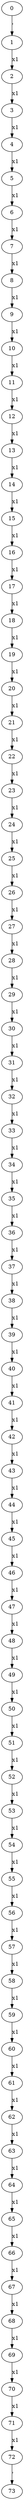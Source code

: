digraph G {
0;1;2;3;4;5;6;7;8;9;10;11;12;13;14;15;16;17;18;19;20;21;22;23;24;25;26;27;28;29;30;31;32;33;34;35;36;37;38;39;40;41;42;43;44;45;46;47;48;49;50;51;52;53;54;55;56;57;58;59;60;61;62;63;64;65;66;67;68;69;70;71;72;73;
0 -> 1 [label="'"]1 -> 2 [label="x1"];
2 -> 3 [label="x1"];
3 -> 4 [label="x1"];
4 -> 5 [label="x1"];
5 -> 6 [label="x1"];
6 -> 7 [label="x1"];
7 -> 8 [label="x1"];
8 -> 9 [label="x1"];
9 -> 10 [label="x1"];
10 -> 11 [label="x1"];
11 -> 12 [label="x1"];
12 -> 13 [label="x1"];
13 -> 14 [label="x1"];
14 -> 15 [label="x1"];
15 -> 16 [label="x1"];
16 -> 17 [label="x1"];
17 -> 18 [label="x1"];
18 -> 19 [label="x1"];
19 -> 20 [label="x1"];
20 -> 21 [label="x1"];
21 -> 22 [label="x1"];
22 -> 23 [label="x1"];
23 -> 24 [label="x1"];
24 -> 25 [label="x1"];
25 -> 26 [label="x1"];
26 -> 27 [label="x1"];
27 -> 28 [label="x1"];
28 -> 29 [label="x1"];
29 -> 30 [label="x1"];
30 -> 31 [label="x1"];
31 -> 32 [label="x1"];
32 -> 33 [label="x1"];
33 -> 34 [label="x1"];
34 -> 35 [label="x1"];
35 -> 36 [label="x1"];
36 -> 37 [label="x1"];
37 -> 38 [label="x1"];
38 -> 39 [label="x1"];
39 -> 40 [label="x1"];
40 -> 41 [label="x1"];
41 -> 42 [label="x1"];
42 -> 43 [label="x1"];
43 -> 44 [label="x1"];
44 -> 45 [label="x1"];
45 -> 46 [label="x1"];
46 -> 47 [label="x1"];
47 -> 48 [label="x1"];
48 -> 49 [label="x1"];
49 -> 50 [label="x1"];
50 -> 51 [label="x1"];
51 -> 52 [label="x1"];
52 -> 53 [label="x1"];
53 -> 54 [label="x1"];
54 -> 55 [label="x1"];
55 -> 56 [label="x1"];
56 -> 57 [label="x1"];
57 -> 58 [label="x1"];
58 -> 59 [label="x1"];
59 -> 60 [label="x1"];
60 -> 61 [label="x1"];
61 -> 62 [label="x1"];
62 -> 63 [label="x1"];
63 -> 64 [label="x1"];
64 -> 65 [label="x1"];
65 -> 66 [label="x1"];
66 -> 67 [label="x1"];
67 -> 68 [label="x1"];
68 -> 69 [label="x1"];
69 -> 70 [label="x1"];
70 -> 71 [label="x1"];
71 -> 72 [label="x1"];
72 -> 73 [label="'"]
}